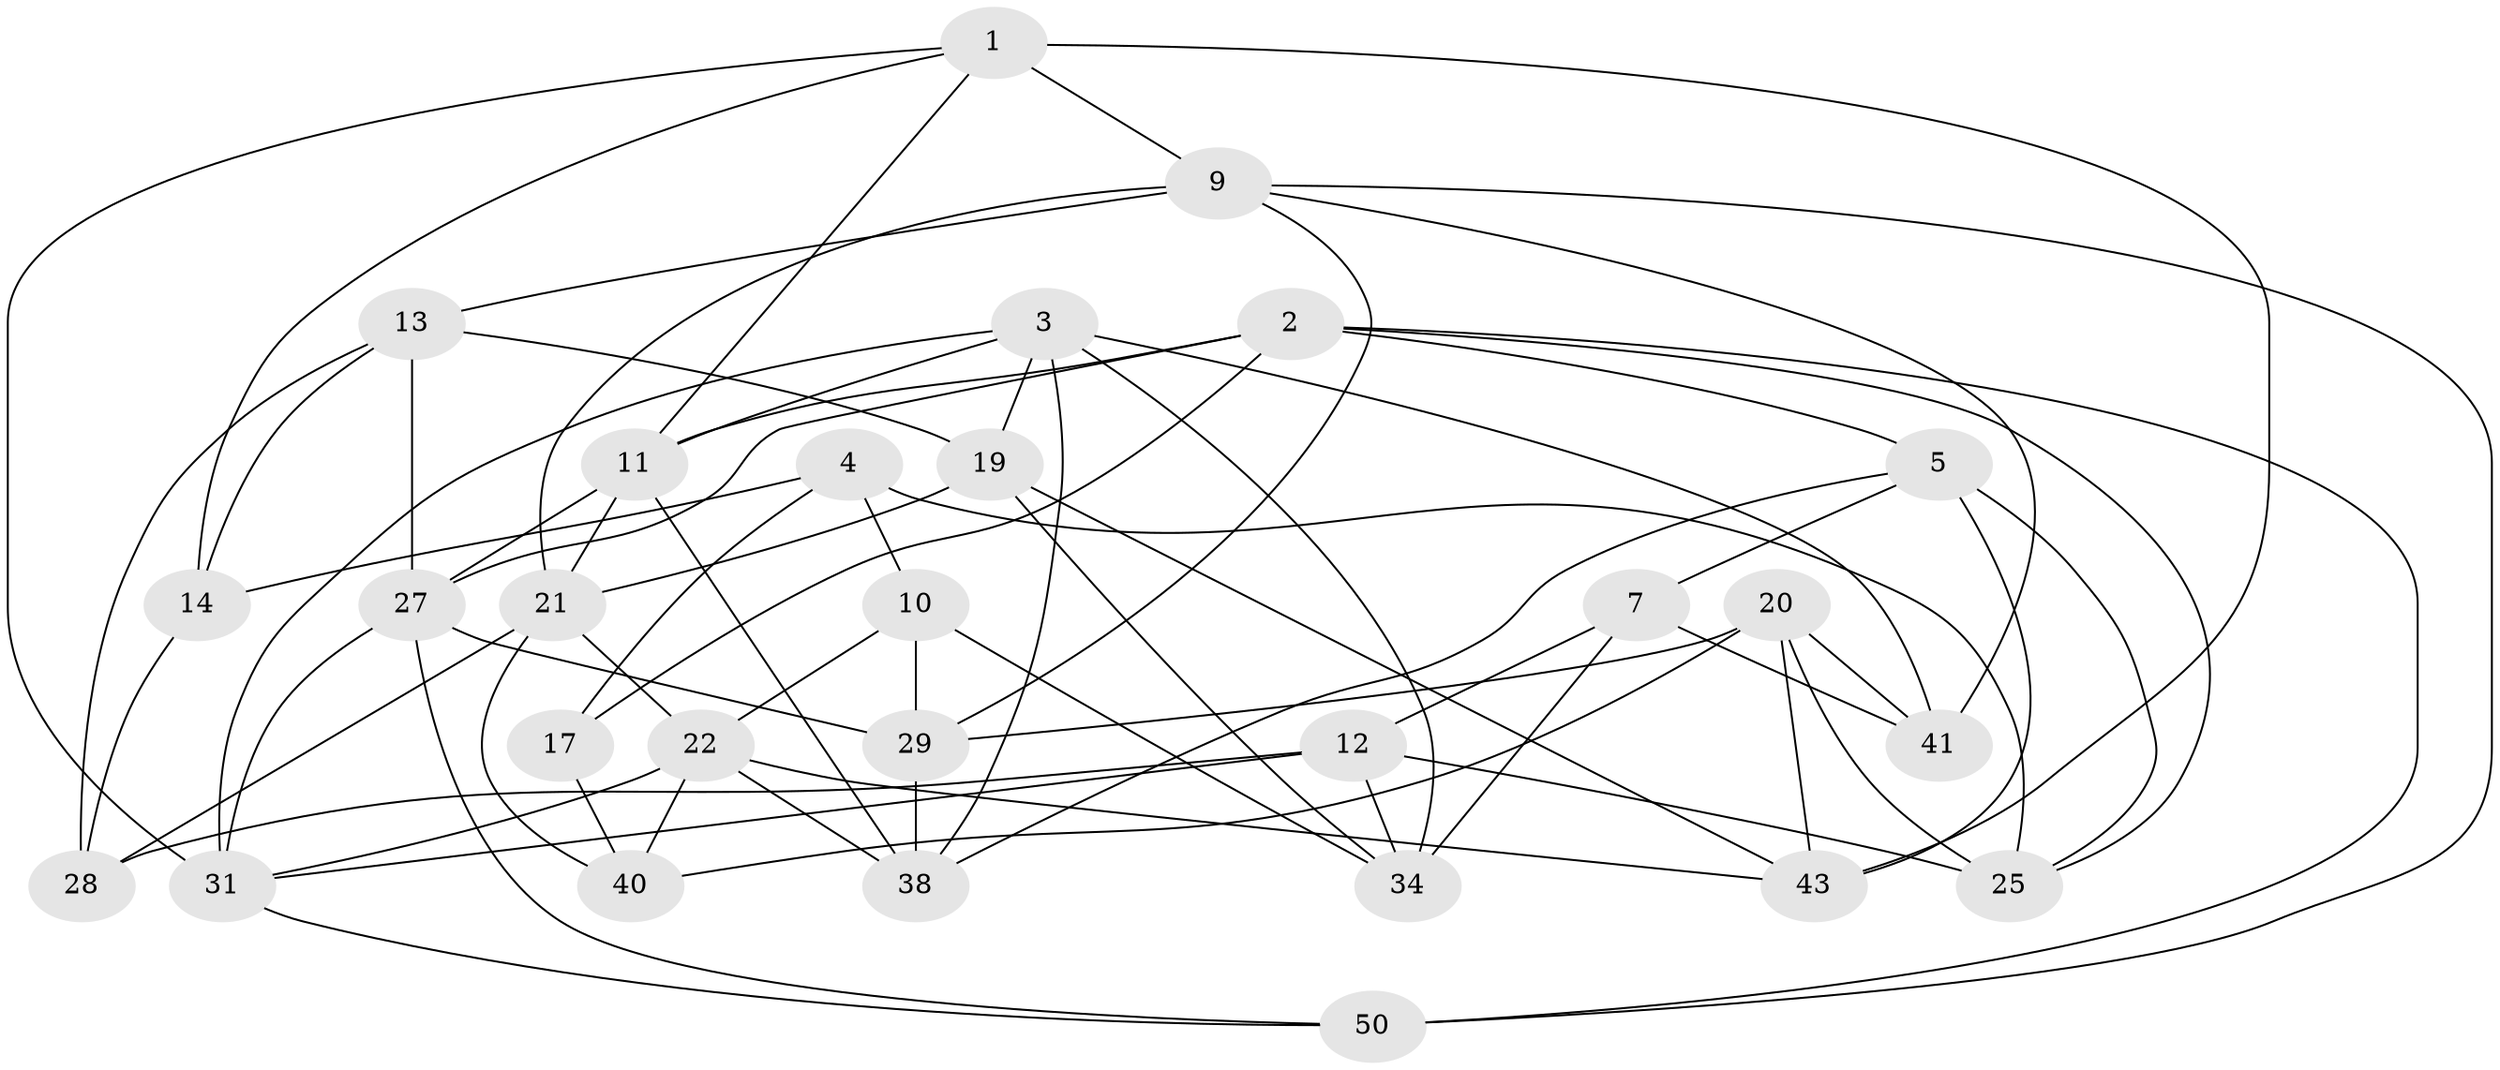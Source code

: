 // Generated by graph-tools (version 1.1) at 2025/52/02/27/25 19:52:31]
// undirected, 28 vertices, 69 edges
graph export_dot {
graph [start="1"]
  node [color=gray90,style=filled];
  1 [super="+36"];
  2 [super="+6"];
  3 [super="+44"];
  4 [super="+8"];
  5 [super="+15"];
  7 [super="+32"];
  9 [super="+16"];
  10;
  11 [super="+35"];
  12 [super="+18"];
  13 [super="+26"];
  14 [super="+51"];
  17;
  19 [super="+49"];
  20 [super="+42"];
  21 [super="+23"];
  22 [super="+24"];
  25 [super="+30"];
  27 [super="+33"];
  28;
  29 [super="+37"];
  31 [super="+46"];
  34 [super="+39"];
  38 [super="+45"];
  40 [super="+47"];
  41;
  43 [super="+48"];
  50;
  1 -- 11;
  1 -- 43 [weight=2];
  1 -- 14;
  1 -- 31;
  1 -- 9;
  2 -- 50;
  2 -- 5;
  2 -- 27;
  2 -- 17;
  2 -- 11;
  2 -- 25;
  3 -- 19;
  3 -- 41;
  3 -- 34;
  3 -- 38;
  3 -- 31;
  3 -- 11;
  4 -- 14 [weight=3];
  4 -- 10;
  4 -- 25;
  4 -- 17;
  5 -- 7 [weight=2];
  5 -- 25;
  5 -- 38;
  5 -- 43;
  7 -- 34 [weight=2];
  7 -- 41;
  7 -- 12;
  9 -- 41;
  9 -- 29;
  9 -- 21;
  9 -- 50;
  9 -- 13;
  10 -- 29;
  10 -- 34;
  10 -- 22;
  11 -- 38;
  11 -- 27;
  11 -- 21;
  12 -- 25 [weight=2];
  12 -- 28;
  12 -- 34;
  12 -- 31;
  13 -- 14;
  13 -- 19 [weight=2];
  13 -- 27;
  13 -- 28;
  14 -- 28;
  17 -- 40 [weight=2];
  19 -- 43;
  19 -- 34;
  19 -- 21;
  20 -- 40 [weight=2];
  20 -- 25;
  20 -- 43;
  20 -- 41;
  20 -- 29;
  21 -- 28;
  21 -- 22;
  21 -- 40;
  22 -- 40;
  22 -- 38;
  22 -- 31;
  22 -- 43;
  27 -- 31;
  27 -- 50;
  27 -- 29;
  29 -- 38 [weight=2];
  31 -- 50;
}
